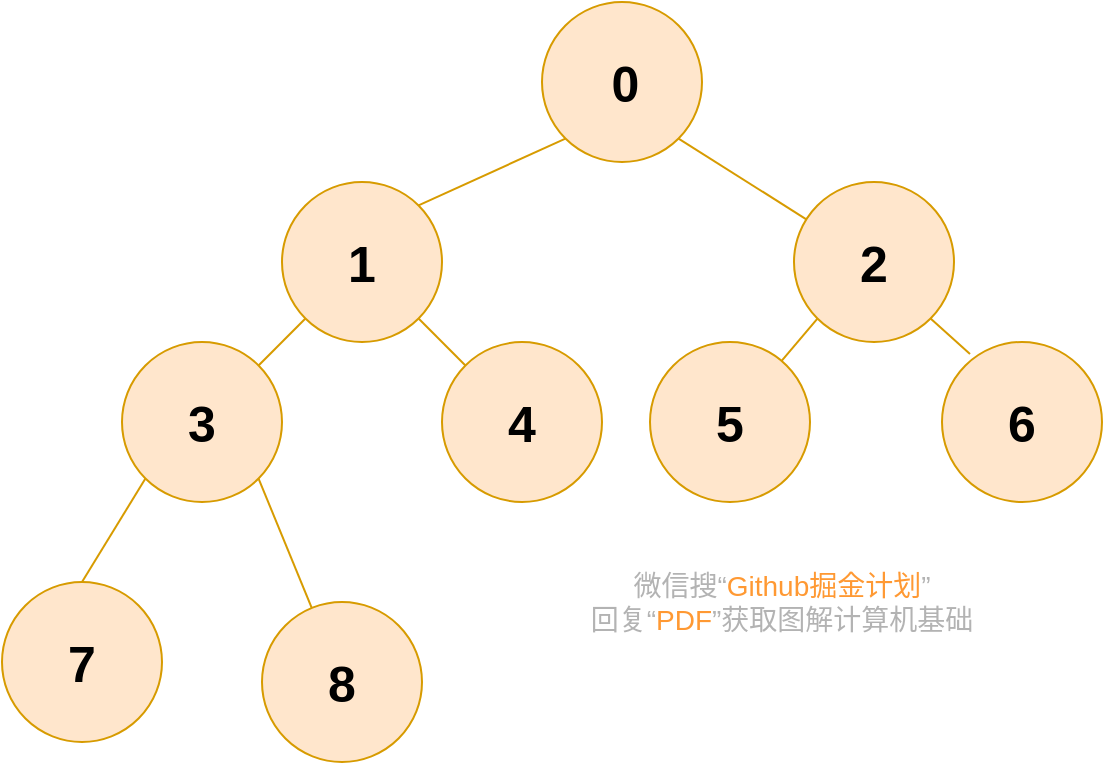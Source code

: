 <mxfile version="13.4.5" type="device"><diagram id="uNQEILGOwt5n9zeOTizL" name="Page-1"><mxGraphModel dx="1106" dy="892" grid="1" gridSize="10" guides="1" tooltips="1" connect="1" arrows="1" fold="1" page="1" pageScale="1" pageWidth="827" pageHeight="1169" math="0" shadow="0"><root><mxCell id="0"/><mxCell id="1" parent="0"/><mxCell id="ieic_zow3-Gjys04qDbs-1" value="&lt;b&gt;&amp;nbsp;&lt;font style=&quot;font-size: 25px&quot;&gt;0&lt;/font&gt;&lt;/b&gt;" style="ellipse;whiteSpace=wrap;html=1;aspect=fixed;fillColor=#ffe6cc;strokeColor=#d79b00;" parent="1" vertex="1"><mxGeometry x="360" y="260" width="80" height="80" as="geometry"/></mxCell><mxCell id="ieic_zow3-Gjys04qDbs-2" value="" style="endArrow=none;html=1;entryX=1;entryY=1;entryDx=0;entryDy=0;fillColor=#ffe6cc;strokeColor=#d79b00;" parent="1" source="ieic_zow3-Gjys04qDbs-3" target="ieic_zow3-Gjys04qDbs-1" edge="1"><mxGeometry width="50" height="50" relative="1" as="geometry"><mxPoint x="340" y="550" as="sourcePoint"/><mxPoint x="390" y="500" as="targetPoint"/></mxGeometry></mxCell><mxCell id="ieic_zow3-Gjys04qDbs-3" value="&lt;b&gt;&lt;font style=&quot;font-size: 25px&quot;&gt;2&lt;/font&gt;&lt;/b&gt;" style="ellipse;whiteSpace=wrap;html=1;aspect=fixed;fillColor=#ffe6cc;strokeColor=#d79b00;" parent="1" vertex="1"><mxGeometry x="486" y="350" width="80" height="80" as="geometry"/></mxCell><mxCell id="ieic_zow3-Gjys04qDbs-4" value="&lt;span style=&quot;font-size: 25px&quot;&gt;&lt;b&gt;1&lt;/b&gt;&lt;/span&gt;" style="ellipse;whiteSpace=wrap;html=1;aspect=fixed;fillColor=#ffe6cc;strokeColor=#d79b00;" parent="1" vertex="1"><mxGeometry x="230" y="350" width="80" height="80" as="geometry"/></mxCell><mxCell id="ieic_zow3-Gjys04qDbs-5" value="&lt;b&gt;&lt;font style=&quot;font-size: 25px&quot;&gt;3&lt;/font&gt;&lt;/b&gt;" style="ellipse;whiteSpace=wrap;html=1;aspect=fixed;fillColor=#ffe6cc;strokeColor=#d79b00;" parent="1" vertex="1"><mxGeometry x="150" y="430" width="80" height="80" as="geometry"/></mxCell><mxCell id="ieic_zow3-Gjys04qDbs-6" value="&lt;b&gt;&lt;font style=&quot;font-size: 25px&quot;&gt;5&lt;/font&gt;&lt;/b&gt;" style="ellipse;whiteSpace=wrap;html=1;aspect=fixed;fillColor=#ffe6cc;strokeColor=#d79b00;" parent="1" vertex="1"><mxGeometry x="414" y="430" width="80" height="80" as="geometry"/></mxCell><mxCell id="ieic_zow3-Gjys04qDbs-7" value="" style="endArrow=none;html=1;exitX=1;exitY=0;exitDx=0;exitDy=0;entryX=0;entryY=1;entryDx=0;entryDy=0;fillColor=#ffe6cc;strokeColor=#d79b00;" parent="1" source="ieic_zow3-Gjys04qDbs-4" target="ieic_zow3-Gjys04qDbs-1" edge="1"><mxGeometry width="50" height="50" relative="1" as="geometry"><mxPoint x="340" y="560" as="sourcePoint"/><mxPoint x="508" y="442" as="targetPoint"/></mxGeometry></mxCell><mxCell id="ieic_zow3-Gjys04qDbs-8" value="" style="endArrow=none;html=1;entryX=1;entryY=0;entryDx=0;entryDy=0;exitX=0;exitY=1;exitDx=0;exitDy=0;fillColor=#ffe6cc;strokeColor=#d79b00;" parent="1" source="ieic_zow3-Gjys04qDbs-4" target="ieic_zow3-Gjys04qDbs-5" edge="1"><mxGeometry width="50" height="50" relative="1" as="geometry"><mxPoint x="350" y="450" as="sourcePoint"/><mxPoint x="388.284" y="358.284" as="targetPoint"/></mxGeometry></mxCell><mxCell id="ieic_zow3-Gjys04qDbs-9" value="" style="endArrow=none;html=1;entryX=0;entryY=1;entryDx=0;entryDy=0;fillColor=#ffe6cc;strokeColor=#d79b00;" parent="1" source="ieic_zow3-Gjys04qDbs-6" target="ieic_zow3-Gjys04qDbs-3" edge="1"><mxGeometry width="50" height="50" relative="1" as="geometry"><mxPoint x="539.634" y="419.92" as="sourcePoint"/><mxPoint x="446" y="540" as="targetPoint"/></mxGeometry></mxCell><mxCell id="ieic_zow3-Gjys04qDbs-10" value="&lt;span style=&quot;font-size: 25px&quot;&gt;&lt;b&gt;4&lt;/b&gt;&lt;/span&gt;" style="ellipse;whiteSpace=wrap;html=1;aspect=fixed;fillColor=#ffe6cc;strokeColor=#d79b00;" parent="1" vertex="1"><mxGeometry x="310" y="430" width="80" height="80" as="geometry"/></mxCell><mxCell id="ieic_zow3-Gjys04qDbs-11" value="" style="endArrow=none;html=1;exitX=1;exitY=1;exitDx=0;exitDy=0;entryX=0;entryY=0;entryDx=0;entryDy=0;fillColor=#ffe6cc;strokeColor=#d79b00;" parent="1" source="ieic_zow3-Gjys04qDbs-4" target="ieic_zow3-Gjys04qDbs-10" edge="1"><mxGeometry width="50" height="50" relative="1" as="geometry"><mxPoint x="308.284" y="371.716" as="sourcePoint"/><mxPoint x="331.716" y="348.284" as="targetPoint"/></mxGeometry></mxCell><mxCell id="ieic_zow3-Gjys04qDbs-12" value="&lt;b&gt;&lt;font style=&quot;font-size: 25px&quot;&gt;6&lt;/font&gt;&lt;/b&gt;" style="ellipse;whiteSpace=wrap;html=1;aspect=fixed;fillColor=#ffe6cc;strokeColor=#d79b00;" parent="1" vertex="1"><mxGeometry x="560" y="430" width="80" height="80" as="geometry"/></mxCell><mxCell id="ieic_zow3-Gjys04qDbs-13" value="" style="endArrow=none;html=1;entryX=1;entryY=1;entryDx=0;entryDy=0;fillColor=#ffe6cc;strokeColor=#d79b00;exitX=0.175;exitY=0.075;exitDx=0;exitDy=0;exitPerimeter=0;" parent="1" source="ieic_zow3-Gjys04qDbs-12" target="ieic_zow3-Gjys04qDbs-3" edge="1"><mxGeometry width="50" height="50" relative="1" as="geometry"><mxPoint x="498.966" y="460.574" as="sourcePoint"/><mxPoint x="536" y="440" as="targetPoint"/></mxGeometry></mxCell><mxCell id="ieic_zow3-Gjys04qDbs-14" value="&lt;b&gt;&lt;font style=&quot;font-size: 25px&quot;&gt;7&lt;/font&gt;&lt;/b&gt;" style="ellipse;whiteSpace=wrap;html=1;aspect=fixed;fillColor=#ffe6cc;strokeColor=#d79b00;" parent="1" vertex="1"><mxGeometry x="90" y="550" width="80" height="80" as="geometry"/></mxCell><mxCell id="ieic_zow3-Gjys04qDbs-15" value="&lt;span style=&quot;font-size: 25px&quot;&gt;&lt;b&gt;8&lt;/b&gt;&lt;/span&gt;" style="ellipse;whiteSpace=wrap;html=1;aspect=fixed;fillColor=#ffe6cc;strokeColor=#d79b00;" parent="1" vertex="1"><mxGeometry x="220" y="560" width="80" height="80" as="geometry"/></mxCell><mxCell id="ieic_zow3-Gjys04qDbs-16" value="" style="endArrow=none;html=1;entryX=0.5;entryY=0;entryDx=0;entryDy=0;exitX=0;exitY=1;exitDx=0;exitDy=0;fillColor=#ffe6cc;strokeColor=#d79b00;" parent="1" target="ieic_zow3-Gjys04qDbs-14" edge="1" source="ieic_zow3-Gjys04qDbs-5"><mxGeometry width="50" height="50" relative="1" as="geometry"><mxPoint x="189.996" y="510.004" as="sourcePoint"/><mxPoint x="166.564" y="533.436" as="targetPoint"/></mxGeometry></mxCell><mxCell id="ieic_zow3-Gjys04qDbs-17" value="" style="endArrow=none;html=1;exitX=1;exitY=1;exitDx=0;exitDy=0;fillColor=#ffe6cc;strokeColor=#d79b00;" parent="1" edge="1" target="ieic_zow3-Gjys04qDbs-15" source="ieic_zow3-Gjys04qDbs-5"><mxGeometry width="50" height="50" relative="1" as="geometry"><mxPoint x="349.996" y="510.004" as="sourcePoint"/><mxPoint x="310" y="560" as="targetPoint"/></mxGeometry></mxCell><mxCell id="ieic_zow3-Gjys04qDbs-67" value="微信搜“&lt;font color=&quot;#ff9933&quot;&gt;Github掘金计划&lt;/font&gt;”&lt;br style=&quot;font-size: 14px&quot;&gt;回复“&lt;font color=&quot;#ff9933&quot;&gt;PDF&lt;/font&gt;”获取图解计算机基础" style="text;html=1;strokeColor=none;fillColor=none;align=center;verticalAlign=middle;whiteSpace=wrap;rounded=0;labelBackgroundColor=none;fontSize=14;fontColor=#B3B3B3;" parent="1" vertex="1"><mxGeometry x="370" y="550" width="220" height="20" as="geometry"/></mxCell></root></mxGraphModel></diagram></mxfile>